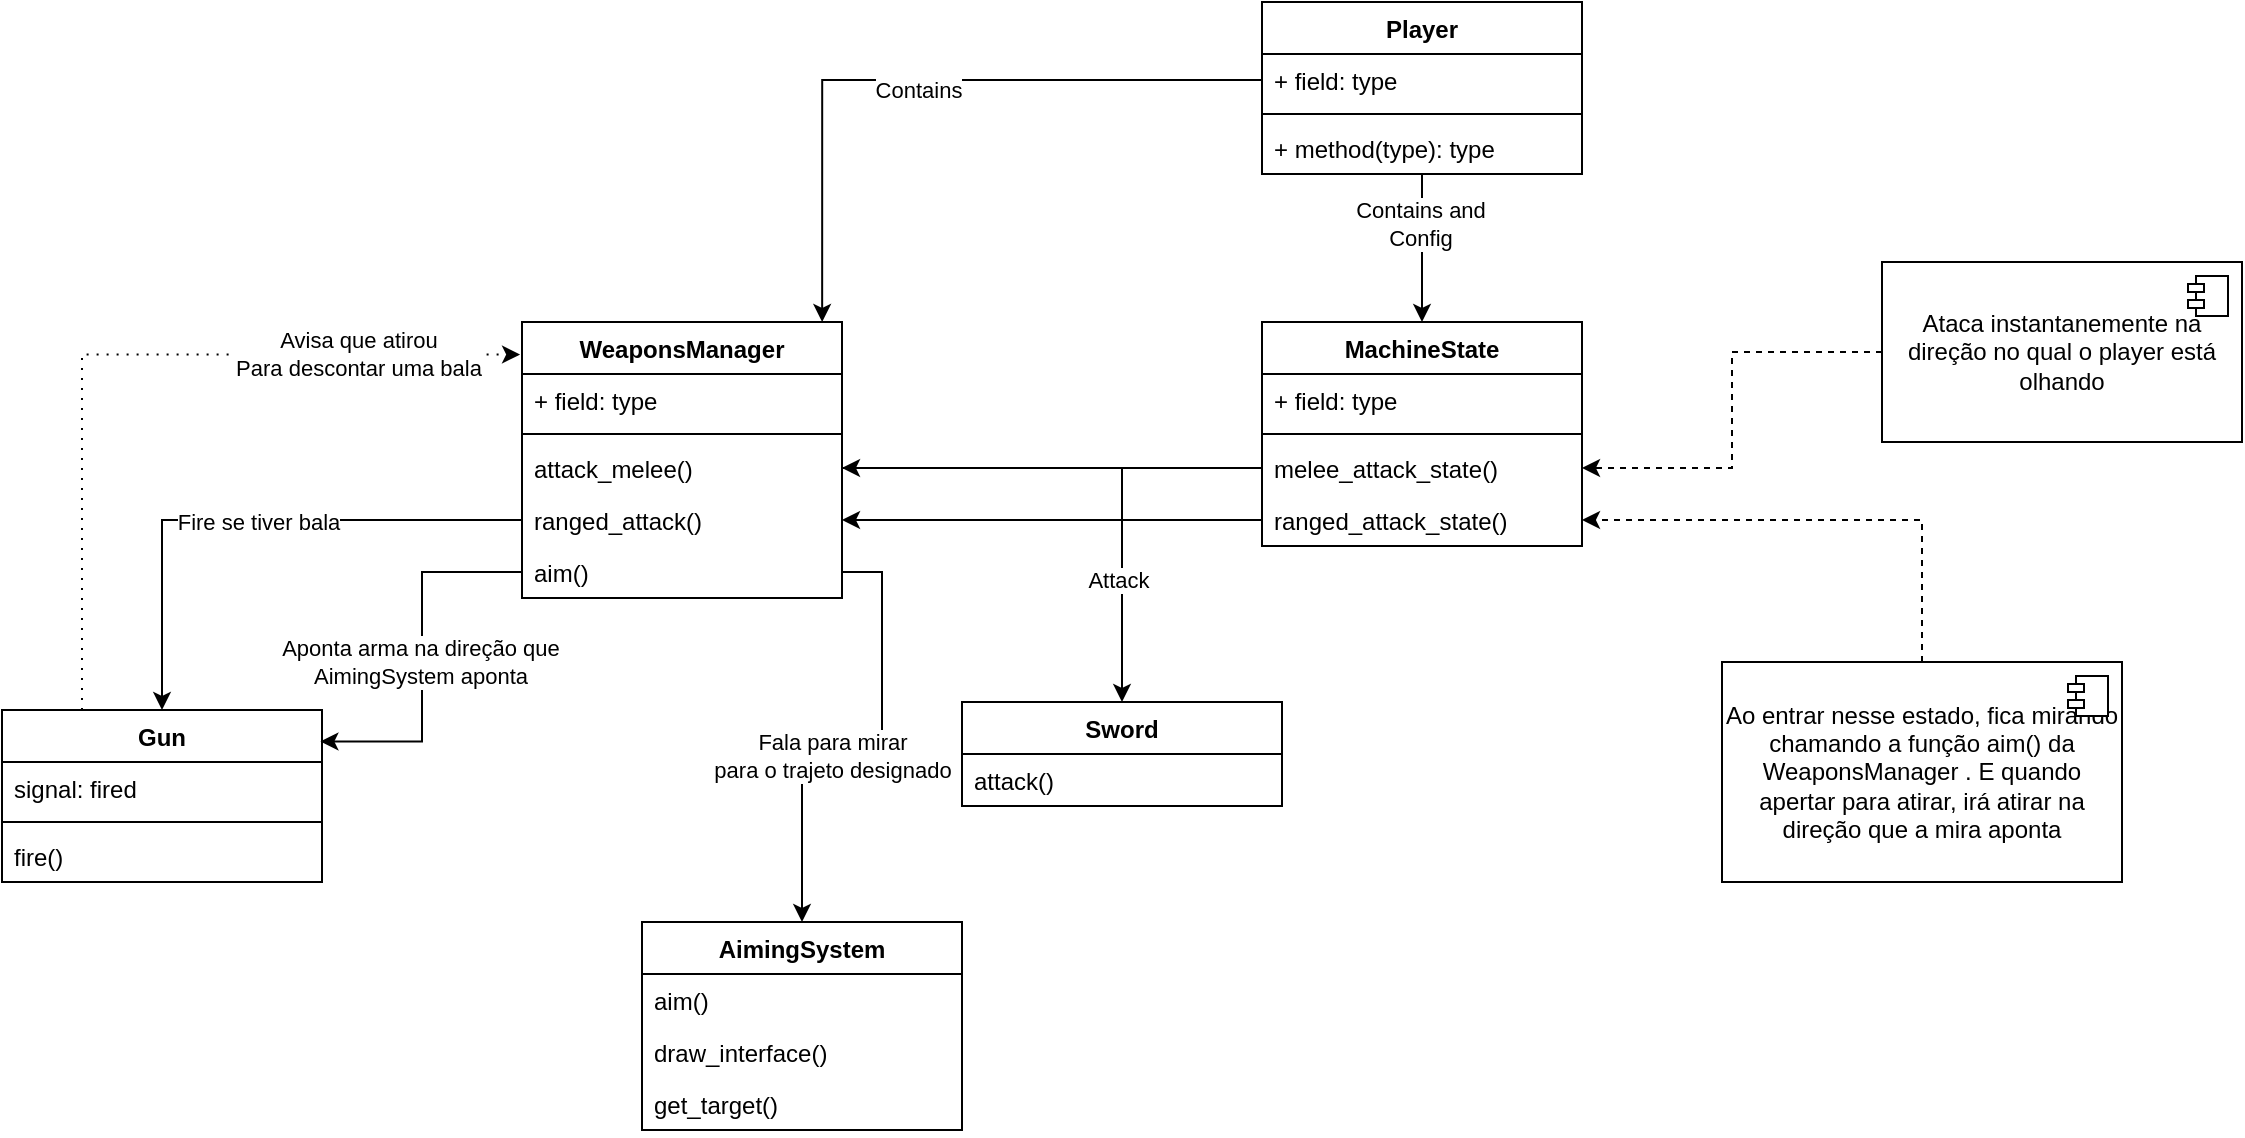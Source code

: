 <mxfile version="21.3.4" type="device">
  <diagram name="Página-1" id="zUJN5Fp_qOm6YFDYk1Vi">
    <mxGraphModel dx="880" dy="484" grid="1" gridSize="10" guides="1" tooltips="1" connect="1" arrows="1" fold="1" page="1" pageScale="1" pageWidth="827" pageHeight="1169" math="0" shadow="0">
      <root>
        <mxCell id="0" />
        <mxCell id="1" parent="0" />
        <mxCell id="zm4ny0lh-kMbwNhFOmkw-12" style="edgeStyle=orthogonalEdgeStyle;rounded=0;orthogonalLoop=1;jettySize=auto;html=1;entryX=0.5;entryY=0;entryDx=0;entryDy=0;" edge="1" parent="1" source="zm4ny0lh-kMbwNhFOmkw-1" target="zm4ny0lh-kMbwNhFOmkw-5">
          <mxGeometry relative="1" as="geometry" />
        </mxCell>
        <mxCell id="zm4ny0lh-kMbwNhFOmkw-13" value="Contains and&lt;br&gt;Config" style="edgeLabel;html=1;align=center;verticalAlign=middle;resizable=0;points=[];" vertex="1" connectable="0" parent="zm4ny0lh-kMbwNhFOmkw-12">
          <mxGeometry x="-0.333" y="-1" relative="1" as="geometry">
            <mxPoint as="offset" />
          </mxGeometry>
        </mxCell>
        <mxCell id="zm4ny0lh-kMbwNhFOmkw-1" value="Player" style="swimlane;fontStyle=1;align=center;verticalAlign=top;childLayout=stackLayout;horizontal=1;startSize=26;horizontalStack=0;resizeParent=1;resizeParentMax=0;resizeLast=0;collapsible=1;marginBottom=0;whiteSpace=wrap;html=1;" vertex="1" parent="1">
          <mxGeometry x="690" y="110" width="160" height="86" as="geometry" />
        </mxCell>
        <mxCell id="zm4ny0lh-kMbwNhFOmkw-2" value="+ field: type" style="text;strokeColor=none;fillColor=none;align=left;verticalAlign=top;spacingLeft=4;spacingRight=4;overflow=hidden;rotatable=0;points=[[0,0.5],[1,0.5]];portConstraint=eastwest;whiteSpace=wrap;html=1;" vertex="1" parent="zm4ny0lh-kMbwNhFOmkw-1">
          <mxGeometry y="26" width="160" height="26" as="geometry" />
        </mxCell>
        <mxCell id="zm4ny0lh-kMbwNhFOmkw-3" value="" style="line;strokeWidth=1;fillColor=none;align=left;verticalAlign=middle;spacingTop=-1;spacingLeft=3;spacingRight=3;rotatable=0;labelPosition=right;points=[];portConstraint=eastwest;strokeColor=inherit;" vertex="1" parent="zm4ny0lh-kMbwNhFOmkw-1">
          <mxGeometry y="52" width="160" height="8" as="geometry" />
        </mxCell>
        <mxCell id="zm4ny0lh-kMbwNhFOmkw-4" value="+ method(type): type" style="text;strokeColor=none;fillColor=none;align=left;verticalAlign=top;spacingLeft=4;spacingRight=4;overflow=hidden;rotatable=0;points=[[0,0.5],[1,0.5]];portConstraint=eastwest;whiteSpace=wrap;html=1;" vertex="1" parent="zm4ny0lh-kMbwNhFOmkw-1">
          <mxGeometry y="60" width="160" height="26" as="geometry" />
        </mxCell>
        <mxCell id="zm4ny0lh-kMbwNhFOmkw-5" value="MachineState" style="swimlane;fontStyle=1;align=center;verticalAlign=top;childLayout=stackLayout;horizontal=1;startSize=26;horizontalStack=0;resizeParent=1;resizeParentMax=0;resizeLast=0;collapsible=1;marginBottom=0;whiteSpace=wrap;html=1;" vertex="1" parent="1">
          <mxGeometry x="690" y="270" width="160" height="112" as="geometry" />
        </mxCell>
        <mxCell id="zm4ny0lh-kMbwNhFOmkw-6" value="+ field: type" style="text;strokeColor=none;fillColor=none;align=left;verticalAlign=top;spacingLeft=4;spacingRight=4;overflow=hidden;rotatable=0;points=[[0,0.5],[1,0.5]];portConstraint=eastwest;whiteSpace=wrap;html=1;" vertex="1" parent="zm4ny0lh-kMbwNhFOmkw-5">
          <mxGeometry y="26" width="160" height="26" as="geometry" />
        </mxCell>
        <mxCell id="zm4ny0lh-kMbwNhFOmkw-7" value="" style="line;strokeWidth=1;fillColor=none;align=left;verticalAlign=middle;spacingTop=-1;spacingLeft=3;spacingRight=3;rotatable=0;labelPosition=right;points=[];portConstraint=eastwest;strokeColor=inherit;" vertex="1" parent="zm4ny0lh-kMbwNhFOmkw-5">
          <mxGeometry y="52" width="160" height="8" as="geometry" />
        </mxCell>
        <mxCell id="zm4ny0lh-kMbwNhFOmkw-8" value="melee_attack_state()" style="text;strokeColor=none;fillColor=none;align=left;verticalAlign=top;spacingLeft=4;spacingRight=4;overflow=hidden;rotatable=0;points=[[0,0.5],[1,0.5]];portConstraint=eastwest;whiteSpace=wrap;html=1;" vertex="1" parent="zm4ny0lh-kMbwNhFOmkw-5">
          <mxGeometry y="60" width="160" height="26" as="geometry" />
        </mxCell>
        <mxCell id="zm4ny0lh-kMbwNhFOmkw-9" value="ranged_attack_state()" style="text;strokeColor=none;fillColor=none;align=left;verticalAlign=top;spacingLeft=4;spacingRight=4;overflow=hidden;rotatable=0;points=[[0,0.5],[1,0.5]];portConstraint=eastwest;whiteSpace=wrap;html=1;" vertex="1" parent="zm4ny0lh-kMbwNhFOmkw-5">
          <mxGeometry y="86" width="160" height="26" as="geometry" />
        </mxCell>
        <mxCell id="zm4ny0lh-kMbwNhFOmkw-14" value="WeaponsManager" style="swimlane;fontStyle=1;align=center;verticalAlign=top;childLayout=stackLayout;horizontal=1;startSize=26;horizontalStack=0;resizeParent=1;resizeParentMax=0;resizeLast=0;collapsible=1;marginBottom=0;whiteSpace=wrap;html=1;" vertex="1" parent="1">
          <mxGeometry x="320" y="270" width="160" height="138" as="geometry" />
        </mxCell>
        <mxCell id="zm4ny0lh-kMbwNhFOmkw-15" value="+ field: type" style="text;strokeColor=none;fillColor=none;align=left;verticalAlign=top;spacingLeft=4;spacingRight=4;overflow=hidden;rotatable=0;points=[[0,0.5],[1,0.5]];portConstraint=eastwest;whiteSpace=wrap;html=1;" vertex="1" parent="zm4ny0lh-kMbwNhFOmkw-14">
          <mxGeometry y="26" width="160" height="26" as="geometry" />
        </mxCell>
        <mxCell id="zm4ny0lh-kMbwNhFOmkw-16" value="" style="line;strokeWidth=1;fillColor=none;align=left;verticalAlign=middle;spacingTop=-1;spacingLeft=3;spacingRight=3;rotatable=0;labelPosition=right;points=[];portConstraint=eastwest;strokeColor=inherit;" vertex="1" parent="zm4ny0lh-kMbwNhFOmkw-14">
          <mxGeometry y="52" width="160" height="8" as="geometry" />
        </mxCell>
        <mxCell id="zm4ny0lh-kMbwNhFOmkw-17" value="attack_melee()" style="text;strokeColor=none;fillColor=none;align=left;verticalAlign=top;spacingLeft=4;spacingRight=4;overflow=hidden;rotatable=0;points=[[0,0.5],[1,0.5]];portConstraint=eastwest;whiteSpace=wrap;html=1;" vertex="1" parent="zm4ny0lh-kMbwNhFOmkw-14">
          <mxGeometry y="60" width="160" height="26" as="geometry" />
        </mxCell>
        <mxCell id="zm4ny0lh-kMbwNhFOmkw-34" value="ranged_attack()" style="text;strokeColor=none;fillColor=none;align=left;verticalAlign=top;spacingLeft=4;spacingRight=4;overflow=hidden;rotatable=0;points=[[0,0.5],[1,0.5]];portConstraint=eastwest;whiteSpace=wrap;html=1;" vertex="1" parent="zm4ny0lh-kMbwNhFOmkw-14">
          <mxGeometry y="86" width="160" height="26" as="geometry" />
        </mxCell>
        <mxCell id="zm4ny0lh-kMbwNhFOmkw-50" value="aim()" style="text;strokeColor=none;fillColor=none;align=left;verticalAlign=top;spacingLeft=4;spacingRight=4;overflow=hidden;rotatable=0;points=[[0,0.5],[1,0.5]];portConstraint=eastwest;whiteSpace=wrap;html=1;" vertex="1" parent="zm4ny0lh-kMbwNhFOmkw-14">
          <mxGeometry y="112" width="160" height="26" as="geometry" />
        </mxCell>
        <mxCell id="zm4ny0lh-kMbwNhFOmkw-18" style="edgeStyle=orthogonalEdgeStyle;rounded=0;orthogonalLoop=1;jettySize=auto;html=1;exitX=0;exitY=0.5;exitDx=0;exitDy=0;entryX=1;entryY=0.5;entryDx=0;entryDy=0;" edge="1" parent="1" source="zm4ny0lh-kMbwNhFOmkw-8" target="zm4ny0lh-kMbwNhFOmkw-17">
          <mxGeometry relative="1" as="geometry" />
        </mxCell>
        <mxCell id="zm4ny0lh-kMbwNhFOmkw-23" value="Sword" style="swimlane;fontStyle=1;align=center;verticalAlign=top;childLayout=stackLayout;horizontal=1;startSize=26;horizontalStack=0;resizeParent=1;resizeParentMax=0;resizeLast=0;collapsible=1;marginBottom=0;whiteSpace=wrap;html=1;" vertex="1" parent="1">
          <mxGeometry x="540" y="460" width="160" height="52" as="geometry" />
        </mxCell>
        <mxCell id="zm4ny0lh-kMbwNhFOmkw-26" value="attack()" style="text;strokeColor=none;fillColor=none;align=left;verticalAlign=top;spacingLeft=4;spacingRight=4;overflow=hidden;rotatable=0;points=[[0,0.5],[1,0.5]];portConstraint=eastwest;whiteSpace=wrap;html=1;" vertex="1" parent="zm4ny0lh-kMbwNhFOmkw-23">
          <mxGeometry y="26" width="160" height="26" as="geometry" />
        </mxCell>
        <mxCell id="zm4ny0lh-kMbwNhFOmkw-67" style="edgeStyle=orthogonalEdgeStyle;rounded=0;orthogonalLoop=1;jettySize=auto;html=1;exitX=0.25;exitY=0;exitDx=0;exitDy=0;entryX=-0.006;entryY=0.118;entryDx=0;entryDy=0;entryPerimeter=0;dashed=1;dashPattern=1 4;" edge="1" parent="1" source="zm4ny0lh-kMbwNhFOmkw-27" target="zm4ny0lh-kMbwNhFOmkw-14">
          <mxGeometry relative="1" as="geometry" />
        </mxCell>
        <mxCell id="zm4ny0lh-kMbwNhFOmkw-68" value="Avisa que atirou&lt;br&gt;Para descontar uma bala" style="edgeLabel;html=1;align=center;verticalAlign=middle;resizable=0;points=[];" vertex="1" connectable="0" parent="zm4ny0lh-kMbwNhFOmkw-67">
          <mxGeometry x="0.591" y="1" relative="1" as="geometry">
            <mxPoint as="offset" />
          </mxGeometry>
        </mxCell>
        <mxCell id="zm4ny0lh-kMbwNhFOmkw-27" value="Gun" style="swimlane;fontStyle=1;align=center;verticalAlign=top;childLayout=stackLayout;horizontal=1;startSize=26;horizontalStack=0;resizeParent=1;resizeParentMax=0;resizeLast=0;collapsible=1;marginBottom=0;whiteSpace=wrap;html=1;" vertex="1" parent="1">
          <mxGeometry x="60" y="464" width="160" height="86" as="geometry" />
        </mxCell>
        <mxCell id="zm4ny0lh-kMbwNhFOmkw-28" value="signal: fired" style="text;strokeColor=none;fillColor=none;align=left;verticalAlign=top;spacingLeft=4;spacingRight=4;overflow=hidden;rotatable=0;points=[[0,0.5],[1,0.5]];portConstraint=eastwest;whiteSpace=wrap;html=1;" vertex="1" parent="zm4ny0lh-kMbwNhFOmkw-27">
          <mxGeometry y="26" width="160" height="26" as="geometry" />
        </mxCell>
        <mxCell id="zm4ny0lh-kMbwNhFOmkw-29" value="" style="line;strokeWidth=1;fillColor=none;align=left;verticalAlign=middle;spacingTop=-1;spacingLeft=3;spacingRight=3;rotatable=0;labelPosition=right;points=[];portConstraint=eastwest;strokeColor=inherit;" vertex="1" parent="zm4ny0lh-kMbwNhFOmkw-27">
          <mxGeometry y="52" width="160" height="8" as="geometry" />
        </mxCell>
        <mxCell id="zm4ny0lh-kMbwNhFOmkw-30" value="fire()" style="text;strokeColor=none;fillColor=none;align=left;verticalAlign=top;spacingLeft=4;spacingRight=4;overflow=hidden;rotatable=0;points=[[0,0.5],[1,0.5]];portConstraint=eastwest;whiteSpace=wrap;html=1;" vertex="1" parent="zm4ny0lh-kMbwNhFOmkw-27">
          <mxGeometry y="60" width="160" height="26" as="geometry" />
        </mxCell>
        <mxCell id="zm4ny0lh-kMbwNhFOmkw-32" style="edgeStyle=orthogonalEdgeStyle;rounded=0;orthogonalLoop=1;jettySize=auto;html=1;" edge="1" parent="1" source="zm4ny0lh-kMbwNhFOmkw-17" target="zm4ny0lh-kMbwNhFOmkw-23">
          <mxGeometry relative="1" as="geometry" />
        </mxCell>
        <mxCell id="zm4ny0lh-kMbwNhFOmkw-33" value="Attack" style="edgeLabel;html=1;align=center;verticalAlign=middle;resizable=0;points=[];" vertex="1" connectable="0" parent="zm4ny0lh-kMbwNhFOmkw-32">
          <mxGeometry x="0.525" y="-2" relative="1" as="geometry">
            <mxPoint as="offset" />
          </mxGeometry>
        </mxCell>
        <mxCell id="zm4ny0lh-kMbwNhFOmkw-35" style="edgeStyle=orthogonalEdgeStyle;rounded=0;orthogonalLoop=1;jettySize=auto;html=1;entryX=1;entryY=0.5;entryDx=0;entryDy=0;" edge="1" parent="1" source="zm4ny0lh-kMbwNhFOmkw-9" target="zm4ny0lh-kMbwNhFOmkw-34">
          <mxGeometry relative="1" as="geometry" />
        </mxCell>
        <mxCell id="zm4ny0lh-kMbwNhFOmkw-36" style="edgeStyle=orthogonalEdgeStyle;rounded=0;orthogonalLoop=1;jettySize=auto;html=1;entryX=0.5;entryY=0;entryDx=0;entryDy=0;" edge="1" parent="1" source="zm4ny0lh-kMbwNhFOmkw-34" target="zm4ny0lh-kMbwNhFOmkw-27">
          <mxGeometry relative="1" as="geometry" />
        </mxCell>
        <mxCell id="zm4ny0lh-kMbwNhFOmkw-37" value="Fire se tiver bala" style="edgeLabel;html=1;align=center;verticalAlign=middle;resizable=0;points=[];" vertex="1" connectable="0" parent="zm4ny0lh-kMbwNhFOmkw-36">
          <mxGeometry x="-0.041" y="1" relative="1" as="geometry">
            <mxPoint as="offset" />
          </mxGeometry>
        </mxCell>
        <mxCell id="zm4ny0lh-kMbwNhFOmkw-40" style="edgeStyle=orthogonalEdgeStyle;rounded=0;orthogonalLoop=1;jettySize=auto;html=1;entryX=1;entryY=0.5;entryDx=0;entryDy=0;dashed=1;" edge="1" parent="1" source="zm4ny0lh-kMbwNhFOmkw-38" target="zm4ny0lh-kMbwNhFOmkw-8">
          <mxGeometry relative="1" as="geometry" />
        </mxCell>
        <mxCell id="zm4ny0lh-kMbwNhFOmkw-38" value="Ataca instantanemente na direção no qual o player está olhando" style="html=1;dropTarget=0;whiteSpace=wrap;" vertex="1" parent="1">
          <mxGeometry x="1000" y="240" width="180" height="90" as="geometry" />
        </mxCell>
        <mxCell id="zm4ny0lh-kMbwNhFOmkw-39" value="" style="shape=module;jettyWidth=8;jettyHeight=4;" vertex="1" parent="zm4ny0lh-kMbwNhFOmkw-38">
          <mxGeometry x="1" width="20" height="20" relative="1" as="geometry">
            <mxPoint x="-27" y="7" as="offset" />
          </mxGeometry>
        </mxCell>
        <mxCell id="zm4ny0lh-kMbwNhFOmkw-43" style="edgeStyle=orthogonalEdgeStyle;rounded=0;orthogonalLoop=1;jettySize=auto;html=1;entryX=1;entryY=0.5;entryDx=0;entryDy=0;dashed=1;" edge="1" parent="1" source="zm4ny0lh-kMbwNhFOmkw-41" target="zm4ny0lh-kMbwNhFOmkw-9">
          <mxGeometry relative="1" as="geometry" />
        </mxCell>
        <mxCell id="zm4ny0lh-kMbwNhFOmkw-41" value="Ao entrar nesse estado, fica mirando chamando a função aim() da WeaponsManager . E quando apertar para atirar, irá atirar na direção que a mira aponta" style="html=1;dropTarget=0;whiteSpace=wrap;" vertex="1" parent="1">
          <mxGeometry x="920" y="440" width="200" height="110" as="geometry" />
        </mxCell>
        <mxCell id="zm4ny0lh-kMbwNhFOmkw-42" value="" style="shape=module;jettyWidth=8;jettyHeight=4;" vertex="1" parent="zm4ny0lh-kMbwNhFOmkw-41">
          <mxGeometry x="1" width="20" height="20" relative="1" as="geometry">
            <mxPoint x="-27" y="7" as="offset" />
          </mxGeometry>
        </mxCell>
        <mxCell id="zm4ny0lh-kMbwNhFOmkw-46" value="AimingSystem" style="swimlane;fontStyle=1;align=center;verticalAlign=top;childLayout=stackLayout;horizontal=1;startSize=26;horizontalStack=0;resizeParent=1;resizeParentMax=0;resizeLast=0;collapsible=1;marginBottom=0;whiteSpace=wrap;html=1;" vertex="1" parent="1">
          <mxGeometry x="380" y="570" width="160" height="104" as="geometry" />
        </mxCell>
        <mxCell id="zm4ny0lh-kMbwNhFOmkw-53" value="aim()" style="text;strokeColor=none;fillColor=none;align=left;verticalAlign=top;spacingLeft=4;spacingRight=4;overflow=hidden;rotatable=0;points=[[0,0.5],[1,0.5]];portConstraint=eastwest;whiteSpace=wrap;html=1;" vertex="1" parent="zm4ny0lh-kMbwNhFOmkw-46">
          <mxGeometry y="26" width="160" height="26" as="geometry" />
        </mxCell>
        <mxCell id="zm4ny0lh-kMbwNhFOmkw-54" value="draw_interface()" style="text;strokeColor=none;fillColor=none;align=left;verticalAlign=top;spacingLeft=4;spacingRight=4;overflow=hidden;rotatable=0;points=[[0,0.5],[1,0.5]];portConstraint=eastwest;whiteSpace=wrap;html=1;" vertex="1" parent="zm4ny0lh-kMbwNhFOmkw-46">
          <mxGeometry y="52" width="160" height="26" as="geometry" />
        </mxCell>
        <mxCell id="zm4ny0lh-kMbwNhFOmkw-55" value="get_target()" style="text;strokeColor=none;fillColor=none;align=left;verticalAlign=top;spacingLeft=4;spacingRight=4;overflow=hidden;rotatable=0;points=[[0,0.5],[1,0.5]];portConstraint=eastwest;whiteSpace=wrap;html=1;" vertex="1" parent="zm4ny0lh-kMbwNhFOmkw-46">
          <mxGeometry y="78" width="160" height="26" as="geometry" />
        </mxCell>
        <mxCell id="zm4ny0lh-kMbwNhFOmkw-51" style="edgeStyle=orthogonalEdgeStyle;rounded=0;orthogonalLoop=1;jettySize=auto;html=1;entryX=0.5;entryY=0;entryDx=0;entryDy=0;" edge="1" parent="1" source="zm4ny0lh-kMbwNhFOmkw-50" target="zm4ny0lh-kMbwNhFOmkw-46">
          <mxGeometry relative="1" as="geometry" />
        </mxCell>
        <mxCell id="zm4ny0lh-kMbwNhFOmkw-52" value="Fala para mirar &lt;br&gt;para o trajeto designado" style="edgeLabel;html=1;align=center;verticalAlign=middle;resizable=0;points=[];" vertex="1" connectable="0" parent="zm4ny0lh-kMbwNhFOmkw-51">
          <mxGeometry x="0.189" y="-2" relative="1" as="geometry">
            <mxPoint as="offset" />
          </mxGeometry>
        </mxCell>
        <mxCell id="zm4ny0lh-kMbwNhFOmkw-65" style="edgeStyle=orthogonalEdgeStyle;rounded=0;orthogonalLoop=1;jettySize=auto;html=1;entryX=0.995;entryY=0.183;entryDx=0;entryDy=0;entryPerimeter=0;" edge="1" parent="1" source="zm4ny0lh-kMbwNhFOmkw-50" target="zm4ny0lh-kMbwNhFOmkw-27">
          <mxGeometry relative="1" as="geometry" />
        </mxCell>
        <mxCell id="zm4ny0lh-kMbwNhFOmkw-66" value="Aponta arma na direção que&lt;br&gt;AimingSystem aponta" style="edgeLabel;html=1;align=center;verticalAlign=middle;resizable=0;points=[];" vertex="1" connectable="0" parent="zm4ny0lh-kMbwNhFOmkw-65">
          <mxGeometry x="-0.204" y="-1" relative="1" as="geometry">
            <mxPoint y="21" as="offset" />
          </mxGeometry>
        </mxCell>
        <mxCell id="zm4ny0lh-kMbwNhFOmkw-72" style="edgeStyle=orthogonalEdgeStyle;rounded=0;orthogonalLoop=1;jettySize=auto;html=1;entryX=0.938;entryY=0;entryDx=0;entryDy=0;entryPerimeter=0;" edge="1" parent="1" source="zm4ny0lh-kMbwNhFOmkw-2" target="zm4ny0lh-kMbwNhFOmkw-14">
          <mxGeometry relative="1" as="geometry" />
        </mxCell>
        <mxCell id="zm4ny0lh-kMbwNhFOmkw-73" value="Contains" style="edgeLabel;html=1;align=center;verticalAlign=middle;resizable=0;points=[];" vertex="1" connectable="0" parent="zm4ny0lh-kMbwNhFOmkw-72">
          <mxGeometry x="0.009" y="5" relative="1" as="geometry">
            <mxPoint as="offset" />
          </mxGeometry>
        </mxCell>
      </root>
    </mxGraphModel>
  </diagram>
</mxfile>
